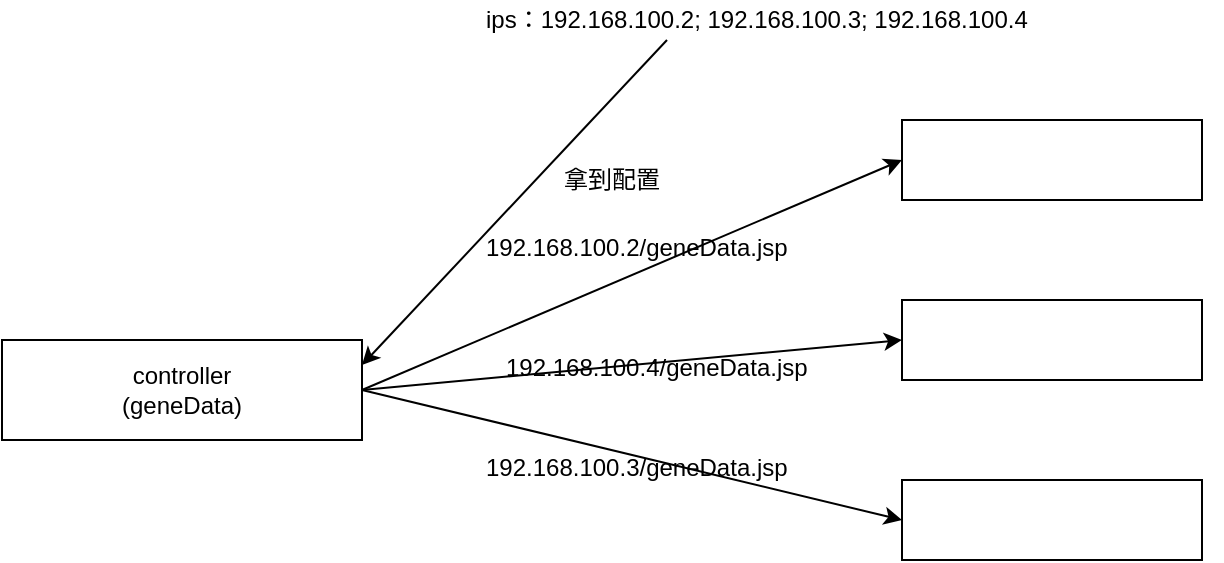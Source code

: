 <mxfile version="12.6.5" type="device"><diagram id="pF024YHiQoEUSDohbSvQ" name="Page-1"><mxGraphModel dx="1024" dy="592" grid="1" gridSize="10" guides="1" tooltips="1" connect="1" arrows="1" fold="1" page="1" pageScale="1" pageWidth="2339" pageHeight="3300" math="0" shadow="0"><root><mxCell id="0"/><mxCell id="1" parent="0"/><mxCell id="D46rnlu56K-il-ACYBsz-11" style="rounded=0;orthogonalLoop=1;jettySize=auto;html=1;entryX=0;entryY=0.5;entryDx=0;entryDy=0;" edge="1" parent="1" target="D46rnlu56K-il-ACYBsz-7"><mxGeometry relative="1" as="geometry"><mxPoint x="370" y="265" as="sourcePoint"/></mxGeometry></mxCell><mxCell id="D46rnlu56K-il-ACYBsz-12" style="edgeStyle=none;rounded=0;orthogonalLoop=1;jettySize=auto;html=1;entryX=0;entryY=0.5;entryDx=0;entryDy=0;exitX=1;exitY=0.5;exitDx=0;exitDy=0;" edge="1" parent="1" source="D46rnlu56K-il-ACYBsz-1" target="D46rnlu56K-il-ACYBsz-8"><mxGeometry relative="1" as="geometry"/></mxCell><mxCell id="D46rnlu56K-il-ACYBsz-1" value="controller&lt;br&gt;(geneData)" style="rounded=0;whiteSpace=wrap;html=1;" vertex="1" parent="1"><mxGeometry x="190" y="240" width="180" height="50" as="geometry"/></mxCell><mxCell id="D46rnlu56K-il-ACYBsz-2" value="ips：192.168.100.2; 192.168.100.3; 192.168.100.4" style="text;html=1;strokeColor=none;fillColor=none;align=left;verticalAlign=middle;whiteSpace=wrap;rounded=0;" vertex="1" parent="1"><mxGeometry x="430" y="70" width="370" height="20" as="geometry"/></mxCell><mxCell id="D46rnlu56K-il-ACYBsz-3" value="" style="endArrow=classic;html=1;exitX=0.25;exitY=1;exitDx=0;exitDy=0;entryX=1;entryY=0.25;entryDx=0;entryDy=0;" edge="1" parent="1" source="D46rnlu56K-il-ACYBsz-2" target="D46rnlu56K-il-ACYBsz-1"><mxGeometry width="50" height="50" relative="1" as="geometry"><mxPoint x="430" y="230" as="sourcePoint"/><mxPoint x="480" y="180" as="targetPoint"/></mxGeometry></mxCell><mxCell id="D46rnlu56K-il-ACYBsz-4" value="拿到配置" style="text;html=1;strokeColor=none;fillColor=none;align=center;verticalAlign=middle;whiteSpace=wrap;rounded=0;" vertex="1" parent="1"><mxGeometry x="400" y="140" width="190" height="40" as="geometry"/></mxCell><mxCell id="D46rnlu56K-il-ACYBsz-5" value="" style="endArrow=classic;html=1;" edge="1" parent="1"><mxGeometry width="50" height="50" relative="1" as="geometry"><mxPoint x="370" y="265" as="sourcePoint"/><mxPoint x="640" y="150" as="targetPoint"/></mxGeometry></mxCell><mxCell id="D46rnlu56K-il-ACYBsz-6" value="" style="rounded=0;whiteSpace=wrap;html=1;align=left;" vertex="1" parent="1"><mxGeometry x="640" y="130" width="150" height="40" as="geometry"/></mxCell><mxCell id="D46rnlu56K-il-ACYBsz-7" value="" style="rounded=0;whiteSpace=wrap;html=1;align=left;" vertex="1" parent="1"><mxGeometry x="640" y="220" width="150" height="40" as="geometry"/></mxCell><mxCell id="D46rnlu56K-il-ACYBsz-8" value="" style="rounded=0;whiteSpace=wrap;html=1;align=left;" vertex="1" parent="1"><mxGeometry x="640" y="310" width="150" height="40" as="geometry"/></mxCell><mxCell id="D46rnlu56K-il-ACYBsz-13" value="192.168.100.2/geneData.jsp" style="text;html=1;" vertex="1" parent="1"><mxGeometry x="430" y="180" width="170" height="30" as="geometry"/></mxCell><mxCell id="D46rnlu56K-il-ACYBsz-14" value="192.168.100.4/geneData.jsp" style="text;html=1;" vertex="1" parent="1"><mxGeometry x="440" y="240" width="170" height="30" as="geometry"/></mxCell><mxCell id="D46rnlu56K-il-ACYBsz-15" value="192.168.100.3/geneData.jsp" style="text;html=1;" vertex="1" parent="1"><mxGeometry x="430" y="290" width="170" height="30" as="geometry"/></mxCell></root></mxGraphModel></diagram></mxfile>